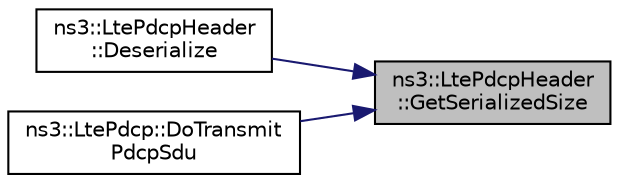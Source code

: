 digraph "ns3::LtePdcpHeader::GetSerializedSize"
{
 // LATEX_PDF_SIZE
  edge [fontname="Helvetica",fontsize="10",labelfontname="Helvetica",labelfontsize="10"];
  node [fontname="Helvetica",fontsize="10",shape=record];
  rankdir="RL";
  Node1 [label="ns3::LtePdcpHeader\l::GetSerializedSize",height=0.2,width=0.4,color="black", fillcolor="grey75", style="filled", fontcolor="black",tooltip=" "];
  Node1 -> Node2 [dir="back",color="midnightblue",fontsize="10",style="solid",fontname="Helvetica"];
  Node2 [label="ns3::LtePdcpHeader\l::Deserialize",height=0.2,width=0.4,color="black", fillcolor="white", style="filled",URL="$classns3_1_1_lte_pdcp_header.html#a575d529e9229a6fc54227a01598b5661",tooltip=" "];
  Node1 -> Node3 [dir="back",color="midnightblue",fontsize="10",style="solid",fontname="Helvetica"];
  Node3 [label="ns3::LtePdcp::DoTransmit\lPdcpSdu",height=0.2,width=0.4,color="black", fillcolor="white", style="filled",URL="$classns3_1_1_lte_pdcp.html#ab7db54201309ecb2358b8ae9cff7e4cc",tooltip="Interface provided to upper RRC entity."];
}
